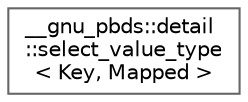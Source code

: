 digraph "Graphical Class Hierarchy"
{
 // LATEX_PDF_SIZE
  bgcolor="transparent";
  edge [fontname=Helvetica,fontsize=10,labelfontname=Helvetica,labelfontsize=10];
  node [fontname=Helvetica,fontsize=10,shape=box,height=0.2,width=0.4];
  rankdir="LR";
  Node0 [id="Node000000",label="__gnu_pbds::detail\l::select_value_type\l\< Key, Mapped \>",height=0.2,width=0.4,color="grey40", fillcolor="white", style="filled",URL="$struct____gnu__pbds_1_1detail_1_1select__value__type.html",tooltip="Choose value_type to be a key/value pair or just a key."];
}
